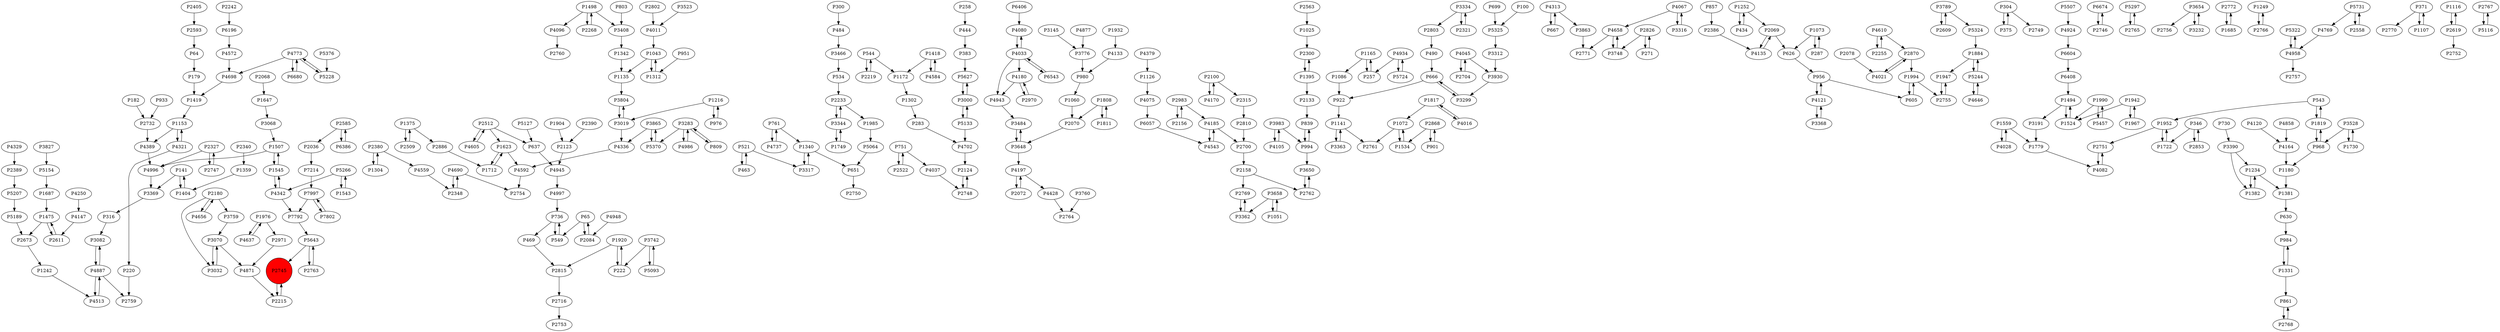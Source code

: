 digraph {
	P6196 -> P4572
	P1498 -> P3408
	P651 -> P2750
	P2971 -> P4871
	P383 -> P5627
	P6406 -> P4080
	P4389 -> P4996
	P2036 -> P7214
	P1712 -> P1623
	P2072 -> P4197
	P1687 -> P1475
	P6680 -> P4773
	P1242 -> P4513
	P2300 -> P1395
	P1165 -> P257
	P5127 -> P637
	P2180 -> P4656
	P4658 -> P2771
	P1947 -> P2755
	P304 -> P375
	P4075 -> P6057
	P2327 -> P2747
	P1904 -> P2123
	P2751 -> P4082
	P3863 -> P2771
	P839 -> P994
	P4924 -> P6604
	P2609 -> P3789
	P3191 -> P1779
	P1216 -> P3019
	P4033 -> P4180
	P4197 -> P2072
	P3082 -> P4887
	P1252 -> P434
	P4105 -> P3983
	P65 -> P2084
	P2747 -> P2327
	P922 -> P1141
	P3648 -> P4197
	P1234 -> P1381
	P4773 -> P4698
	P2700 -> P2158
	P1494 -> P1524
	P3658 -> P3362
	P2084 -> P65
	P4871 -> P2215
	P2219 -> P544
	P3408 -> P1342
	P2522 -> P751
	P5376 -> P5228
	P2763 -> P5643
	P5627 -> P3000
	P3362 -> P2769
	P534 -> P2233
	P1647 -> P3068
	P5643 -> P2745
	P1216 -> P976
	P5133 -> P3000
	P141 -> P3369
	P5325 -> P3312
	P300 -> P484
	P6674 -> P2746
	P4197 -> P4428
	P1404 -> P141
	P3650 -> P2762
	P2070 -> P3648
	P3789 -> P2609
	P2762 -> P3650
	P4082 -> P2751
	P4690 -> P2348
	P3776 -> P980
	P666 -> P3299
	P141 -> P1404
	P5133 -> P4702
	P5297 -> P2765
	P1808 -> P1811
	P490 -> P666
	P1153 -> P4321
	P1994 -> P605
	P2123 -> P4945
	P4737 -> P761
	P666 -> P922
	P4120 -> P4164
	P3654 -> P2756
	P994 -> P3650
	P3317 -> P1340
	P1153 -> P4389
	P65 -> P549
	P2772 -> P1685
	P179 -> P1419
	P984 -> P1331
	P4997 -> P736
	P4773 -> P6680
	P4033 -> P4943
	P4637 -> P1976
	P2390 -> P2123
	P4658 -> P3748
	P4033 -> P6543
	P1302 -> P283
	P4610 -> P2255
	P1779 -> P4082
	P1249 -> P2766
	P861 -> P2768
	P3528 -> P968
	P2563 -> P1025
	P857 -> P2386
	P994 -> P839
	P3232 -> P3654
	P5207 -> P5189
	P626 -> P956
	P2268 -> P1498
	P2340 -> P1359
	P2124 -> P2748
	P4698 -> P1419
	P1312 -> P1043
	P2826 -> P271
	P4943 -> P3484
	P257 -> P1165
	P1331 -> P861
	P3742 -> P5093
	P346 -> P1722
	P5266 -> P4342
	P4147 -> P2611
	P1534 -> P1072
	P1498 -> P4096
	P4045 -> P3930
	P3000 -> P5133
	P4934 -> P257
	P6408 -> P1494
	P3312 -> P3930
	P2512 -> P1623
	P3070 -> P4871
	P2765 -> P5297
	P4336 -> P4592
	P1342 -> P1135
	P1051 -> P3658
	P1419 -> P1153
	P1559 -> P4028
	P4342 -> P7792
	P5322 -> P4958
	P1559 -> P1779
	P4559 -> P2348
	P1994 -> P2755
	P736 -> P549
	P2802 -> P4011
	P4170 -> P2100
	P484 -> P3466
	P1234 -> P1382
	P3528 -> P1730
	P549 -> P736
	P1498 -> P2268
	P1141 -> P2761
	P2380 -> P1304
	P2826 -> P3748
	P1418 -> P4584
	P5457 -> P1990
	P3019 -> P4336
	P371 -> P2770
	P469 -> P2815
	P5189 -> P2673
	P2069 -> P626
	P2593 -> P64
	P1524 -> P1494
	P4037 -> P2748
	P1382 -> P1234
	P2156 -> P2983
	P1932 -> P4133
	P667 -> P4313
	P4584 -> P1418
	P1116 -> P2619
	P1025 -> P2300
	P4080 -> P4033
	P4313 -> P667
	P4887 -> P3082
	P271 -> P2826
	P5228 -> P4773
	P1817 -> P4016
	P4986 -> P3283
	P7214 -> P7997
	P1107 -> P371
	P3466 -> P534
	P809 -> P3283
	P4185 -> P4543
	P3283 -> P4986
	P2810 -> P2700
	P1252 -> P2069
	P2853 -> P346
	P1141 -> P3363
	P736 -> P469
	P5731 -> P4769
	P1165 -> P1086
	P6386 -> P2585
	P2380 -> P4559
	P3283 -> P5370
	P730 -> P3390
	P3983 -> P994
	P1722 -> P1952
	P4858 -> P4164
	P3658 -> P1051
	P1304 -> P2380
	P4321 -> P1153
	P1043 -> P1312
	P2611 -> P1475
	P4185 -> P2700
	P4133 -> P980
	P3523 -> P4011
	P2748 -> P2124
	P4342 -> P1545
	P4135 -> P2069
	P2233 -> P3344
	P5724 -> P4934
	P2389 -> P5207
	P4572 -> P4698
	P1952 -> P1722
	P1952 -> P2751
	P371 -> P1107
	P2868 -> P1534
	P1819 -> P968
	P1685 -> P2772
	P1920 -> P222
	P4958 -> P5322
	P2215 -> P2745
	P980 -> P1060
	P4887 -> P2759
	P4945 -> P4997
	P1985 -> P5064
	P4067 -> P3316
	P4428 -> P2764
	P761 -> P4737
	P1418 -> P1172
	P1086 -> P922
	P1395 -> P2300
	P1623 -> P4592
	P2619 -> P1116
	P7997 -> P7792
	P4702 -> P2124
	P1073 -> P287
	P4543 -> P4185
	P1395 -> P2133
	P1060 -> P2070
	P3032 -> P3070
	P543 -> P1819
	P3760 -> P2764
	P1920 -> P2815
	P5731 -> P2558
	P2100 -> P4170
	P4934 -> P5724
	P6604 -> P6408
	P463 -> P521
	P3145 -> P3776
	P2704 -> P4045
	P1180 -> P1381
	P4180 -> P4943
	P521 -> P3317
	P1990 -> P1524
	P4605 -> P2512
	P346 -> P2853
	P4164 -> P1180
	P761 -> P1340
	P2983 -> P4185
	P4033 -> P4080
	P3827 -> P5154
	P2386 -> P4135
	P3789 -> P5324
	P434 -> P1252
	P444 -> P383
	P1381 -> P630
	P100 -> P5325
	P951 -> P1312
	P304 -> P2749
	P5154 -> P1687
	P933 -> P2732
	P3648 -> P3484
	P1340 -> P651
	P3344 -> P2233
	P4646 -> P5244
	P4877 -> P3776
	P1543 -> P5266
	P2558 -> P5731
	P1126 -> P4075
	P968 -> P1180
	P3334 -> P2803
	P1545 -> P4342
	P1942 -> P1967
	P4321 -> P220
	P4045 -> P2704
	P4016 -> P1817
	P7997 -> P7802
	P5064 -> P651
	P3000 -> P5627
	P2512 -> P4605
	P2886 -> P1712
	P6543 -> P4033
	P1884 -> P1947
	P4021 -> P2870
	P1475 -> P2673
	P3654 -> P3232
	P3363 -> P1141
	P2769 -> P3362
	P4592 -> P2754
	P2755 -> P1947
	P4773 -> P5228
	P4250 -> P4147
	P1494 -> P3191
	P1884 -> P5244
	P2405 -> P2593
	P1475 -> P2611
	P4610 -> P2870
	P2158 -> P2769
	P751 -> P4037
	P1749 -> P3344
	P5370 -> P3865
	P2767 -> P5116
	P5507 -> P4924
	P1375 -> P2509
	P1942 -> P1524
	P3019 -> P3804
	P2970 -> P4180
	P1072 -> P2761
	P3983 -> P4105
	P2180 -> P3032
	P2803 -> P490
	P544 -> P2219
	P3742 -> P222
	P1135 -> P3804
	P4096 -> P2760
	P4313 -> P3863
	P543 -> P1952
	P4379 -> P1126
	P2348 -> P4690
	P1359 -> P1404
	P751 -> P2522
	P1817 -> P1072
	P2983 -> P2156
	P220 -> P2759
	P4948 -> P2084
	P287 -> P1073
	P2768 -> P861
	P3299 -> P666
	P4513 -> P4887
	P2078 -> P4021
	P7802 -> P7997
	P1811 -> P1808
	P605 -> P1994
	P1808 -> P2070
	P1072 -> P1534
	P2100 -> P2315
	P1507 -> P4996
	P1976 -> P2971
	P4996 -> P3369
	P2255 -> P4610
	P2242 -> P6196
	P5093 -> P3742
	P3283 -> P809
	P1545 -> P1507
	P1172 -> P1302
	P3068 -> P1507
	P3368 -> P4121
	P2619 -> P2752
	P1976 -> P4637
	P258 -> P444
	P2870 -> P1994
	P2585 -> P6386
	P3865 -> P5370
	P2158 -> P2762
	P4121 -> P3368
	P4121 -> P956
	P1331 -> P984
	P1819 -> P543
	P5324 -> P1884
	P4769 -> P4958
	P699 -> P5325
	P2068 -> P1647
	P803 -> P3408
	P1375 -> P2886
	P4180 -> P2970
	P630 -> P984
	P968 -> P1819
	P2732 -> P4389
	P7792 -> P5643
	P222 -> P1920
	P2321 -> P3334
	P1340 -> P3317
	P3369 -> P316
	P3316 -> P4067
	P64 -> P179
	P3484 -> P3648
	P3070 -> P3032
	P3930 -> P3299
	P2746 -> P6674
	P2815 -> P2716
	P1967 -> P1942
	P182 -> P2732
	P2180 -> P3759
	P3390 -> P1234
	P3334 -> P2321
	P3804 -> P3019
	P4028 -> P1559
	P1990 -> P5457
	P4690 -> P2754
	P2716 -> P2753
	P2509 -> P1375
	P956 -> P605
	P5643 -> P2763
	P976 -> P1216
	P3344 -> P1749
	P2233 -> P1985
	P3759 -> P3070
	P1043 -> P1135
	P2870 -> P4021
	P521 -> P463
	P2745 -> P2215
	P2512 -> P637
	P5244 -> P1884
	P637 -> P4945
	P316 -> P3082
	P4958 -> P2757
	P5266 -> P1543
	P3390 -> P1382
	P2585 -> P2036
	P4067 -> P4658
	P1623 -> P1712
	P5244 -> P4646
	P1507 -> P1545
	P956 -> P4121
	P5116 -> P2767
	P2133 -> P839
	P4656 -> P2180
	P2069 -> P4135
	P2673 -> P1242
	P2315 -> P2810
	P2327 -> P4996
	P3865 -> P4336
	P1730 -> P3528
	P4011 -> P1043
	P2868 -> P901
	P901 -> P2868
	P283 -> P4702
	P4887 -> P4513
	P544 -> P1172
	P4329 -> P2389
	P1073 -> P626
	P6057 -> P4543
	P2766 -> P1249
	P375 -> P304
	P3748 -> P4658
	P2745 [shape=circle]
	P2745 [style=filled]
	P2745 [fillcolor=red]
}